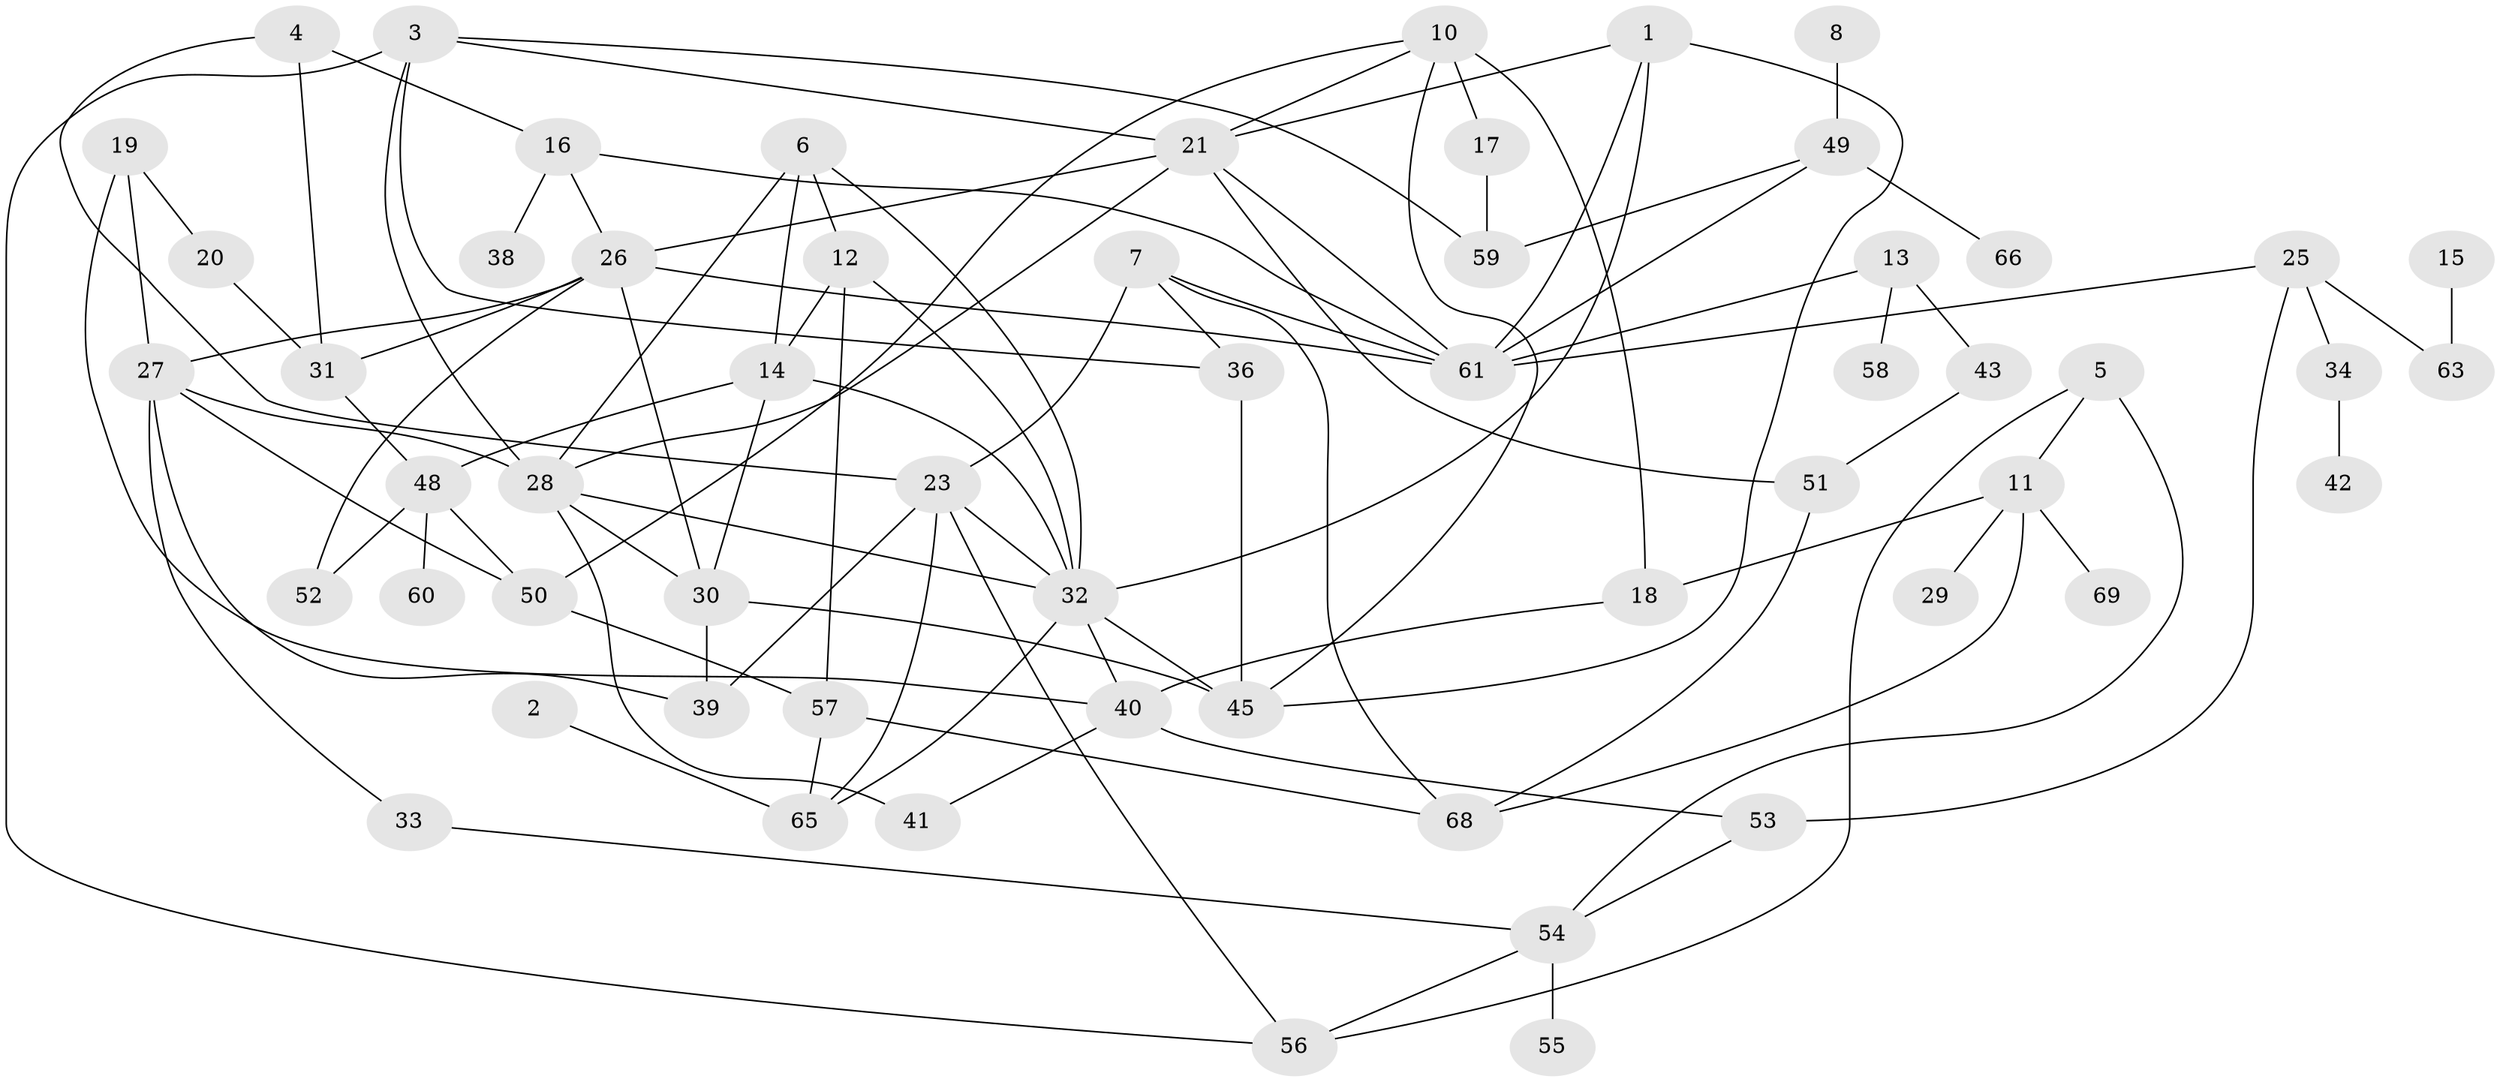 // original degree distribution, {4: 0.13043478260869565, 2: 0.2536231884057971, 5: 0.12318840579710146, 1: 0.21739130434782608, 3: 0.16666666666666666, 0: 0.07971014492753623, 6: 0.021739130434782608, 8: 0.007246376811594203}
// Generated by graph-tools (version 1.1) at 2025/33/03/09/25 02:33:53]
// undirected, 58 vertices, 102 edges
graph export_dot {
graph [start="1"]
  node [color=gray90,style=filled];
  1;
  2;
  3;
  4;
  5;
  6;
  7;
  8;
  10;
  11;
  12;
  13;
  14;
  15;
  16;
  17;
  18;
  19;
  20;
  21;
  23;
  25;
  26;
  27;
  28;
  29;
  30;
  31;
  32;
  33;
  34;
  36;
  38;
  39;
  40;
  41;
  42;
  43;
  45;
  48;
  49;
  50;
  51;
  52;
  53;
  54;
  55;
  56;
  57;
  58;
  59;
  60;
  61;
  63;
  65;
  66;
  68;
  69;
  1 -- 21 [weight=1.0];
  1 -- 32 [weight=1.0];
  1 -- 45 [weight=1.0];
  1 -- 61 [weight=1.0];
  2 -- 65 [weight=1.0];
  3 -- 21 [weight=1.0];
  3 -- 28 [weight=1.0];
  3 -- 36 [weight=1.0];
  3 -- 56 [weight=1.0];
  3 -- 59 [weight=1.0];
  4 -- 16 [weight=1.0];
  4 -- 23 [weight=1.0];
  4 -- 31 [weight=1.0];
  5 -- 11 [weight=1.0];
  5 -- 54 [weight=1.0];
  5 -- 56 [weight=1.0];
  6 -- 12 [weight=1.0];
  6 -- 14 [weight=1.0];
  6 -- 28 [weight=1.0];
  6 -- 32 [weight=1.0];
  7 -- 23 [weight=1.0];
  7 -- 36 [weight=1.0];
  7 -- 61 [weight=1.0];
  7 -- 68 [weight=1.0];
  8 -- 49 [weight=1.0];
  10 -- 17 [weight=3.0];
  10 -- 18 [weight=1.0];
  10 -- 21 [weight=1.0];
  10 -- 45 [weight=2.0];
  10 -- 50 [weight=1.0];
  11 -- 18 [weight=1.0];
  11 -- 29 [weight=1.0];
  11 -- 68 [weight=1.0];
  11 -- 69 [weight=1.0];
  12 -- 14 [weight=1.0];
  12 -- 32 [weight=1.0];
  12 -- 57 [weight=1.0];
  13 -- 43 [weight=1.0];
  13 -- 58 [weight=1.0];
  13 -- 61 [weight=1.0];
  14 -- 30 [weight=1.0];
  14 -- 32 [weight=1.0];
  14 -- 48 [weight=1.0];
  15 -- 63 [weight=1.0];
  16 -- 26 [weight=1.0];
  16 -- 38 [weight=1.0];
  16 -- 61 [weight=1.0];
  17 -- 59 [weight=1.0];
  18 -- 40 [weight=1.0];
  19 -- 20 [weight=1.0];
  19 -- 27 [weight=1.0];
  19 -- 40 [weight=1.0];
  20 -- 31 [weight=1.0];
  21 -- 26 [weight=1.0];
  21 -- 28 [weight=2.0];
  21 -- 51 [weight=1.0];
  21 -- 61 [weight=1.0];
  23 -- 32 [weight=1.0];
  23 -- 39 [weight=1.0];
  23 -- 56 [weight=1.0];
  23 -- 65 [weight=1.0];
  25 -- 34 [weight=1.0];
  25 -- 53 [weight=1.0];
  25 -- 61 [weight=1.0];
  25 -- 63 [weight=1.0];
  26 -- 27 [weight=1.0];
  26 -- 30 [weight=4.0];
  26 -- 31 [weight=1.0];
  26 -- 52 [weight=1.0];
  26 -- 61 [weight=1.0];
  27 -- 28 [weight=1.0];
  27 -- 33 [weight=1.0];
  27 -- 39 [weight=1.0];
  27 -- 50 [weight=1.0];
  28 -- 30 [weight=1.0];
  28 -- 32 [weight=1.0];
  28 -- 41 [weight=1.0];
  30 -- 39 [weight=1.0];
  30 -- 45 [weight=1.0];
  31 -- 48 [weight=1.0];
  32 -- 40 [weight=1.0];
  32 -- 45 [weight=1.0];
  32 -- 65 [weight=2.0];
  33 -- 54 [weight=1.0];
  34 -- 42 [weight=1.0];
  36 -- 45 [weight=1.0];
  40 -- 41 [weight=1.0];
  40 -- 53 [weight=1.0];
  43 -- 51 [weight=1.0];
  48 -- 50 [weight=1.0];
  48 -- 52 [weight=1.0];
  48 -- 60 [weight=1.0];
  49 -- 59 [weight=1.0];
  49 -- 61 [weight=1.0];
  49 -- 66 [weight=3.0];
  50 -- 57 [weight=1.0];
  51 -- 68 [weight=1.0];
  53 -- 54 [weight=1.0];
  54 -- 55 [weight=1.0];
  54 -- 56 [weight=1.0];
  57 -- 65 [weight=1.0];
  57 -- 68 [weight=1.0];
}
